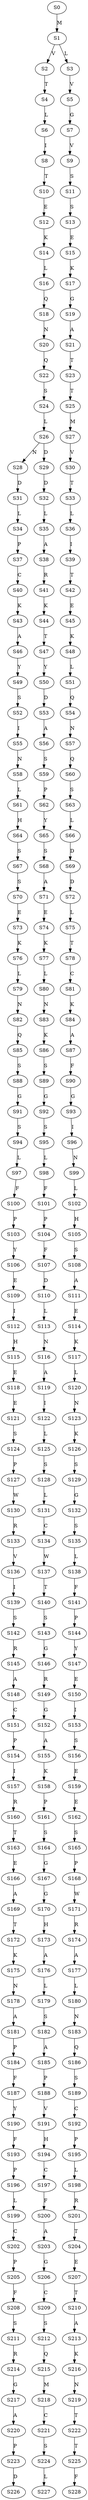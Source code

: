 strict digraph  {
	S0 -> S1 [ label = M ];
	S1 -> S2 [ label = V ];
	S1 -> S3 [ label = L ];
	S2 -> S4 [ label = T ];
	S3 -> S5 [ label = V ];
	S4 -> S6 [ label = L ];
	S5 -> S7 [ label = G ];
	S6 -> S8 [ label = I ];
	S7 -> S9 [ label = V ];
	S8 -> S10 [ label = T ];
	S9 -> S11 [ label = S ];
	S10 -> S12 [ label = E ];
	S11 -> S13 [ label = S ];
	S12 -> S14 [ label = K ];
	S13 -> S15 [ label = E ];
	S14 -> S16 [ label = L ];
	S15 -> S17 [ label = K ];
	S16 -> S18 [ label = Q ];
	S17 -> S19 [ label = G ];
	S18 -> S20 [ label = N ];
	S19 -> S21 [ label = A ];
	S20 -> S22 [ label = Q ];
	S21 -> S23 [ label = T ];
	S22 -> S24 [ label = S ];
	S23 -> S25 [ label = T ];
	S24 -> S26 [ label = L ];
	S25 -> S27 [ label = M ];
	S26 -> S28 [ label = N ];
	S26 -> S29 [ label = D ];
	S27 -> S30 [ label = V ];
	S28 -> S31 [ label = D ];
	S29 -> S32 [ label = D ];
	S30 -> S33 [ label = T ];
	S31 -> S34 [ label = L ];
	S32 -> S35 [ label = L ];
	S33 -> S36 [ label = L ];
	S34 -> S37 [ label = P ];
	S35 -> S38 [ label = A ];
	S36 -> S39 [ label = I ];
	S37 -> S40 [ label = C ];
	S38 -> S41 [ label = R ];
	S39 -> S42 [ label = T ];
	S40 -> S43 [ label = K ];
	S41 -> S44 [ label = K ];
	S42 -> S45 [ label = E ];
	S43 -> S46 [ label = A ];
	S44 -> S47 [ label = T ];
	S45 -> S48 [ label = K ];
	S46 -> S49 [ label = Y ];
	S47 -> S50 [ label = Y ];
	S48 -> S51 [ label = L ];
	S49 -> S52 [ label = S ];
	S50 -> S53 [ label = D ];
	S51 -> S54 [ label = Q ];
	S52 -> S55 [ label = I ];
	S53 -> S56 [ label = A ];
	S54 -> S57 [ label = N ];
	S55 -> S58 [ label = N ];
	S56 -> S59 [ label = S ];
	S57 -> S60 [ label = Q ];
	S58 -> S61 [ label = L ];
	S59 -> S62 [ label = P ];
	S60 -> S63 [ label = S ];
	S61 -> S64 [ label = H ];
	S62 -> S65 [ label = Y ];
	S63 -> S66 [ label = L ];
	S64 -> S67 [ label = S ];
	S65 -> S68 [ label = S ];
	S66 -> S69 [ label = D ];
	S67 -> S70 [ label = S ];
	S68 -> S71 [ label = A ];
	S69 -> S72 [ label = D ];
	S70 -> S73 [ label = E ];
	S71 -> S74 [ label = E ];
	S72 -> S75 [ label = L ];
	S73 -> S76 [ label = K ];
	S74 -> S77 [ label = K ];
	S75 -> S78 [ label = T ];
	S76 -> S79 [ label = L ];
	S77 -> S80 [ label = L ];
	S78 -> S81 [ label = C ];
	S79 -> S82 [ label = N ];
	S80 -> S83 [ label = N ];
	S81 -> S84 [ label = K ];
	S82 -> S85 [ label = Q ];
	S83 -> S86 [ label = K ];
	S84 -> S87 [ label = A ];
	S85 -> S88 [ label = S ];
	S86 -> S89 [ label = S ];
	S87 -> S90 [ label = F ];
	S88 -> S91 [ label = G ];
	S89 -> S92 [ label = G ];
	S90 -> S93 [ label = G ];
	S91 -> S94 [ label = S ];
	S92 -> S95 [ label = S ];
	S93 -> S96 [ label = I ];
	S94 -> S97 [ label = L ];
	S95 -> S98 [ label = L ];
	S96 -> S99 [ label = N ];
	S97 -> S100 [ label = F ];
	S98 -> S101 [ label = F ];
	S99 -> S102 [ label = L ];
	S100 -> S103 [ label = P ];
	S101 -> S104 [ label = P ];
	S102 -> S105 [ label = H ];
	S103 -> S106 [ label = Y ];
	S104 -> S107 [ label = F ];
	S105 -> S108 [ label = S ];
	S106 -> S109 [ label = E ];
	S107 -> S110 [ label = D ];
	S108 -> S111 [ label = A ];
	S109 -> S112 [ label = I ];
	S110 -> S113 [ label = L ];
	S111 -> S114 [ label = E ];
	S112 -> S115 [ label = H ];
	S113 -> S116 [ label = N ];
	S114 -> S117 [ label = K ];
	S115 -> S118 [ label = E ];
	S116 -> S119 [ label = A ];
	S117 -> S120 [ label = L ];
	S118 -> S121 [ label = E ];
	S119 -> S122 [ label = I ];
	S120 -> S123 [ label = N ];
	S121 -> S124 [ label = S ];
	S122 -> S125 [ label = L ];
	S123 -> S126 [ label = K ];
	S124 -> S127 [ label = P ];
	S125 -> S128 [ label = S ];
	S126 -> S129 [ label = S ];
	S127 -> S130 [ label = W ];
	S128 -> S131 [ label = L ];
	S129 -> S132 [ label = G ];
	S130 -> S133 [ label = R ];
	S131 -> S134 [ label = C ];
	S132 -> S135 [ label = S ];
	S133 -> S136 [ label = V ];
	S134 -> S137 [ label = W ];
	S135 -> S138 [ label = L ];
	S136 -> S139 [ label = I ];
	S137 -> S140 [ label = T ];
	S138 -> S141 [ label = F ];
	S139 -> S142 [ label = S ];
	S140 -> S143 [ label = S ];
	S141 -> S144 [ label = P ];
	S142 -> S145 [ label = R ];
	S143 -> S146 [ label = G ];
	S144 -> S147 [ label = Y ];
	S145 -> S148 [ label = A ];
	S146 -> S149 [ label = R ];
	S147 -> S150 [ label = E ];
	S148 -> S151 [ label = C ];
	S149 -> S152 [ label = G ];
	S150 -> S153 [ label = I ];
	S151 -> S154 [ label = P ];
	S152 -> S155 [ label = A ];
	S153 -> S156 [ label = S ];
	S154 -> S157 [ label = I ];
	S155 -> S158 [ label = K ];
	S156 -> S159 [ label = E ];
	S157 -> S160 [ label = R ];
	S158 -> S161 [ label = P ];
	S159 -> S162 [ label = E ];
	S160 -> S163 [ label = T ];
	S161 -> S164 [ label = S ];
	S162 -> S165 [ label = S ];
	S163 -> S166 [ label = E ];
	S164 -> S167 [ label = G ];
	S165 -> S168 [ label = P ];
	S166 -> S169 [ label = A ];
	S167 -> S170 [ label = G ];
	S168 -> S171 [ label = W ];
	S169 -> S172 [ label = T ];
	S170 -> S173 [ label = H ];
	S171 -> S174 [ label = R ];
	S172 -> S175 [ label = K ];
	S173 -> S176 [ label = A ];
	S174 -> S177 [ label = A ];
	S175 -> S178 [ label = N ];
	S176 -> S179 [ label = L ];
	S177 -> S180 [ label = L ];
	S178 -> S181 [ label = A ];
	S179 -> S182 [ label = S ];
	S180 -> S183 [ label = N ];
	S181 -> S184 [ label = P ];
	S182 -> S185 [ label = A ];
	S183 -> S186 [ label = Q ];
	S184 -> S187 [ label = F ];
	S185 -> S188 [ label = P ];
	S186 -> S189 [ label = S ];
	S187 -> S190 [ label = Y ];
	S188 -> S191 [ label = V ];
	S189 -> S192 [ label = C ];
	S190 -> S193 [ label = F ];
	S191 -> S194 [ label = H ];
	S192 -> S195 [ label = P ];
	S193 -> S196 [ label = P ];
	S194 -> S197 [ label = C ];
	S195 -> S198 [ label = L ];
	S196 -> S199 [ label = L ];
	S197 -> S200 [ label = F ];
	S198 -> S201 [ label = R ];
	S199 -> S202 [ label = C ];
	S200 -> S203 [ label = A ];
	S201 -> S204 [ label = T ];
	S202 -> S205 [ label = P ];
	S203 -> S206 [ label = G ];
	S204 -> S207 [ label = E ];
	S205 -> S208 [ label = F ];
	S206 -> S209 [ label = C ];
	S207 -> S210 [ label = T ];
	S208 -> S211 [ label = S ];
	S209 -> S212 [ label = S ];
	S210 -> S213 [ label = A ];
	S211 -> S214 [ label = R ];
	S212 -> S215 [ label = Q ];
	S213 -> S216 [ label = K ];
	S214 -> S217 [ label = G ];
	S215 -> S218 [ label = M ];
	S216 -> S219 [ label = N ];
	S217 -> S220 [ label = A ];
	S218 -> S221 [ label = C ];
	S219 -> S222 [ label = T ];
	S220 -> S223 [ label = P ];
	S221 -> S224 [ label = S ];
	S222 -> S225 [ label = T ];
	S223 -> S226 [ label = D ];
	S224 -> S227 [ label = L ];
	S225 -> S228 [ label = F ];
}
